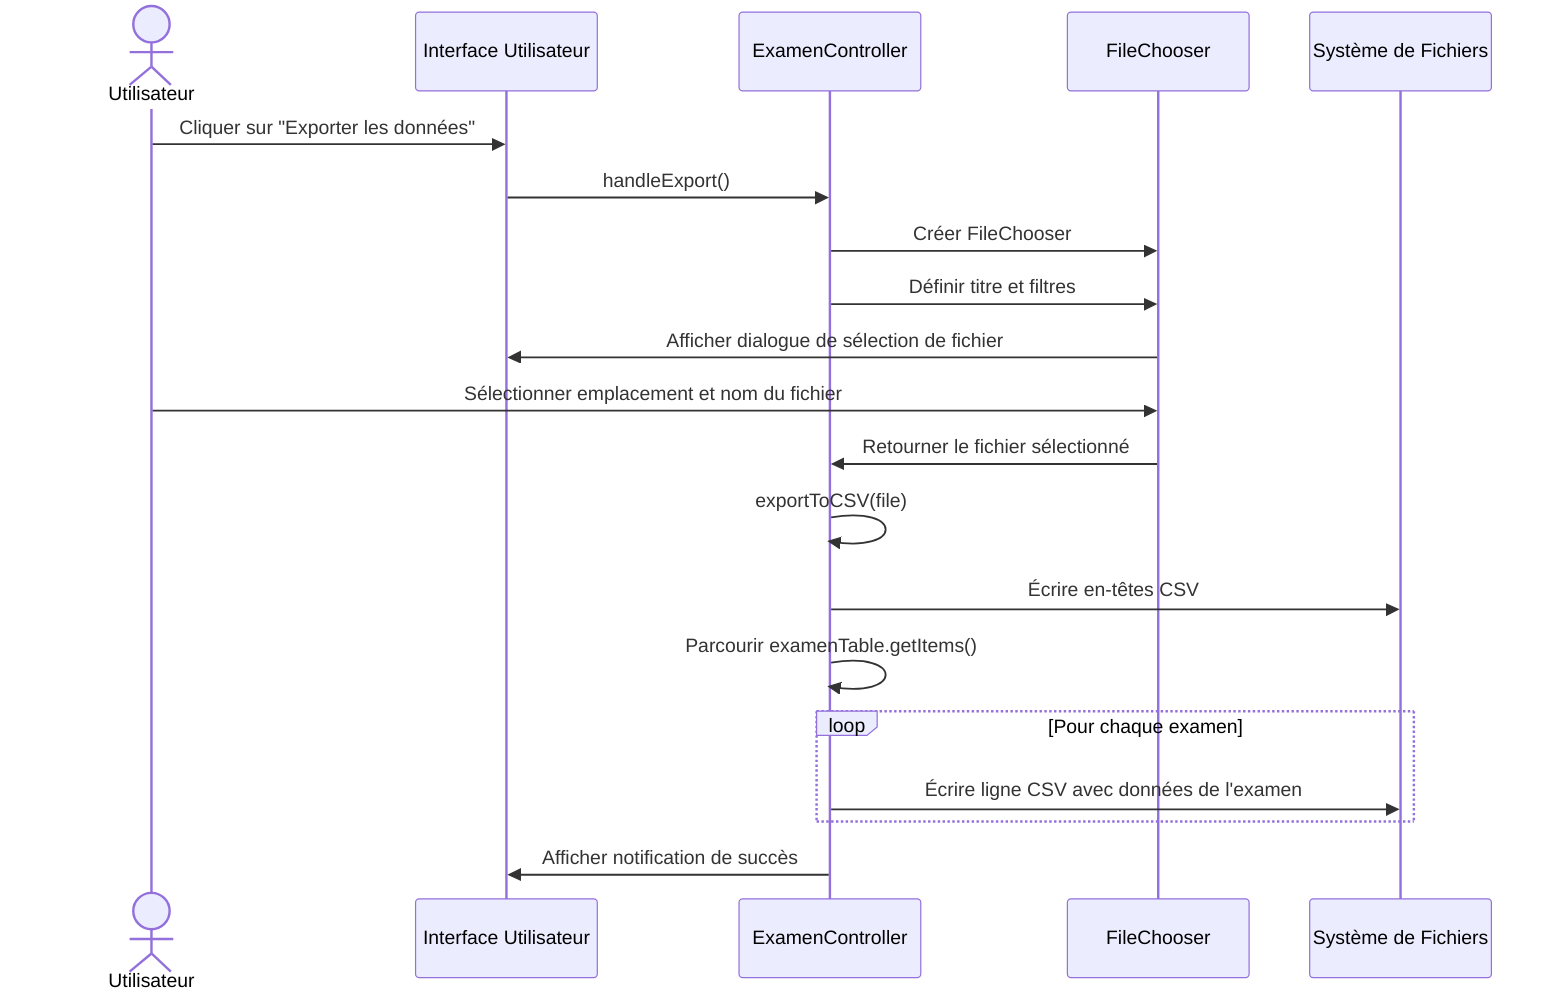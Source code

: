 sequenceDiagram
    actor Utilisateur
    participant IHM as Interface Utilisateur
    participant Ctrl as ExamenController
    participant FC as FileChooser
    participant File as Système de Fichiers

    Utilisateur->>IHM: Cliquer sur "Exporter les données"
    IHM->>Ctrl: handleExport()
    Ctrl->>FC: Créer FileChooser
    Ctrl->>FC: Définir titre et filtres
    FC->>IHM: Afficher dialogue de sélection de fichier
    Utilisateur->>FC: Sélectionner emplacement et nom du fichier
    FC->>Ctrl: Retourner le fichier sélectionné
    Ctrl->>Ctrl: exportToCSV(file)
    Ctrl->>File: Écrire en-têtes CSV
    Ctrl->>Ctrl: Parcourir examenTable.getItems()
    loop Pour chaque examen
        Ctrl->>File: Écrire ligne CSV avec données de l'examen
    end
    Ctrl->>IHM: Afficher notification de succès